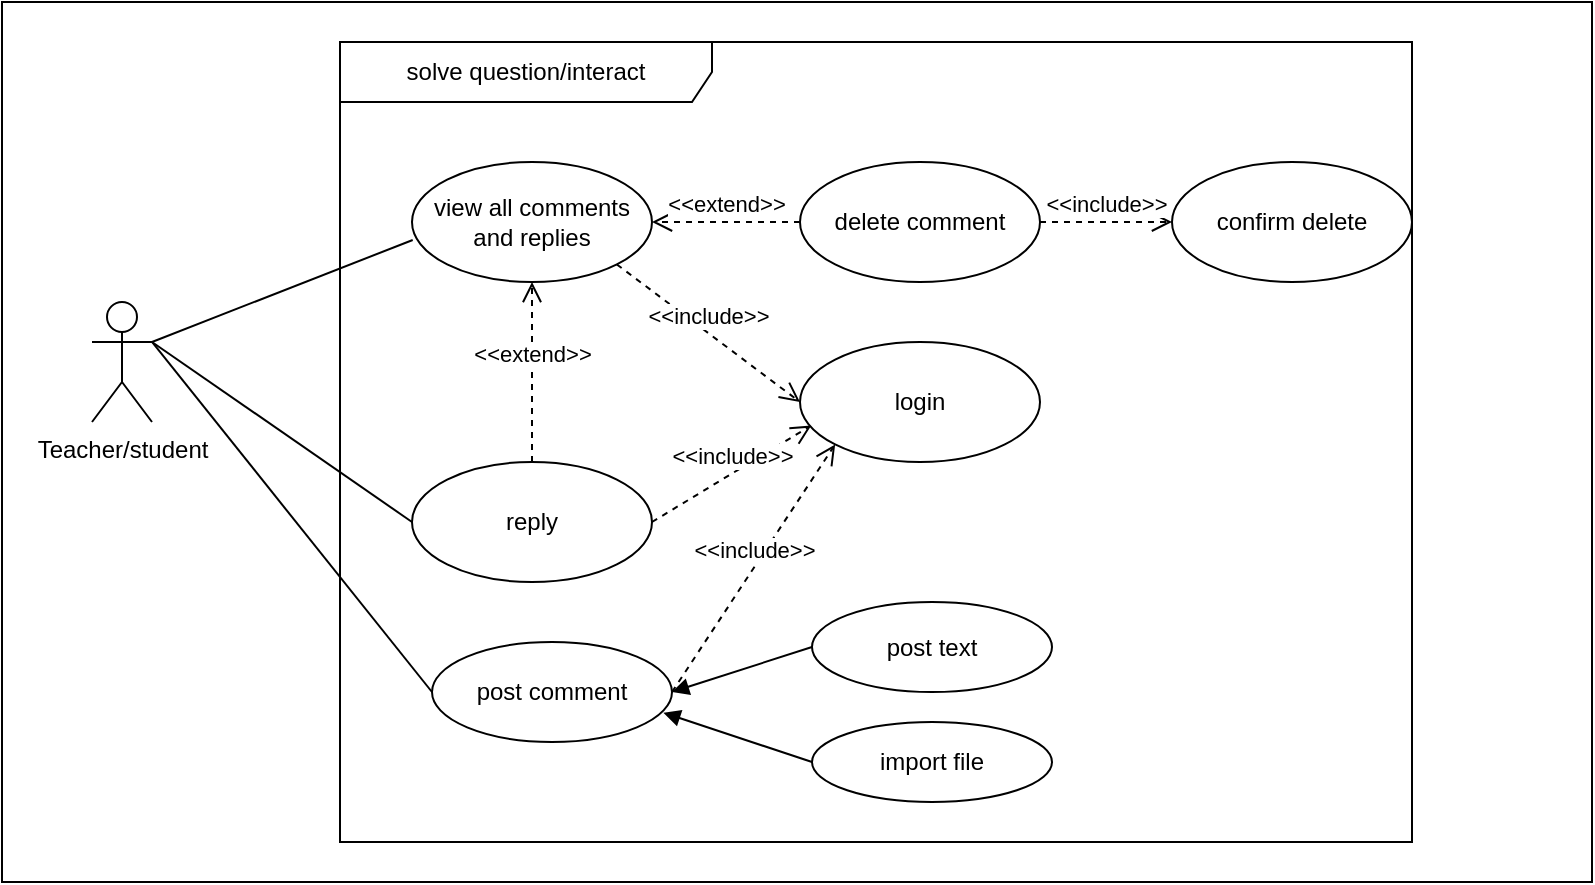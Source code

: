 <mxfile version="22.1.0" type="google" pages="3">
  <diagram name="Use_case" id="tmcjMvVKgUL5vrdiGds9">
    <mxGraphModel dx="1214" dy="1685" grid="1" gridSize="10" guides="1" tooltips="1" connect="1" arrows="1" fold="1" page="1" pageScale="1" pageWidth="827" pageHeight="1169" background="#ffffff" math="0" shadow="0">
      <root>
        <mxCell id="0" />
        <mxCell id="1" parent="0" />
        <mxCell id="6NaXsvwwTcW_htYZskse-2" value="" style="rounded=0;whiteSpace=wrap;html=1;" vertex="1" parent="1">
          <mxGeometry x="15" y="-10" width="795" height="440" as="geometry" />
        </mxCell>
        <mxCell id="oDoj3BTultYlWaAyUDh8-1" value="Teacher/student" style="shape=umlActor;verticalLabelPosition=bottom;verticalAlign=top;html=1;outlineConnect=0;" parent="1" vertex="1">
          <mxGeometry x="60" y="140" width="30" height="60" as="geometry" />
        </mxCell>
        <mxCell id="oDoj3BTultYlWaAyUDh8-2" value="reply" style="ellipse;whiteSpace=wrap;html=1;" parent="1" vertex="1">
          <mxGeometry x="220" y="220" width="120" height="60" as="geometry" />
        </mxCell>
        <mxCell id="oDoj3BTultYlWaAyUDh8-3" value="solve question/interact" style="shape=umlFrame;whiteSpace=wrap;html=1;pointerEvents=0;width=186;height=30;" parent="1" vertex="1">
          <mxGeometry x="184" y="10" width="536" height="400" as="geometry" />
        </mxCell>
        <mxCell id="oDoj3BTultYlWaAyUDh8-4" value="post comment" style="ellipse;whiteSpace=wrap;html=1;" parent="1" vertex="1">
          <mxGeometry x="230" y="310" width="120" height="50" as="geometry" />
        </mxCell>
        <mxCell id="oDoj3BTultYlWaAyUDh8-5" value="" style="endArrow=none;html=1;rounded=0;exitX=1;exitY=0.333;exitDx=0;exitDy=0;exitPerimeter=0;entryX=0;entryY=0.5;entryDx=0;entryDy=0;" parent="1" source="oDoj3BTultYlWaAyUDh8-1" target="oDoj3BTultYlWaAyUDh8-2" edge="1">
          <mxGeometry width="50" height="50" relative="1" as="geometry">
            <mxPoint x="100" y="130" as="sourcePoint" />
            <mxPoint x="150" y="80" as="targetPoint" />
          </mxGeometry>
        </mxCell>
        <mxCell id="oDoj3BTultYlWaAyUDh8-6" value="" style="endArrow=none;html=1;rounded=0;exitX=1;exitY=0.333;exitDx=0;exitDy=0;exitPerimeter=0;entryX=0;entryY=0.5;entryDx=0;entryDy=0;" parent="1" source="oDoj3BTultYlWaAyUDh8-1" target="oDoj3BTultYlWaAyUDh8-4" edge="1">
          <mxGeometry width="50" height="50" relative="1" as="geometry">
            <mxPoint x="120" y="180" as="sourcePoint" />
            <mxPoint x="170" y="130" as="targetPoint" />
          </mxGeometry>
        </mxCell>
        <mxCell id="oDoj3BTultYlWaAyUDh8-8" value="&amp;lt;&amp;lt;include&amp;gt;&amp;gt;" style="html=1;verticalAlign=bottom;endArrow=open;dashed=1;endSize=8;curved=0;rounded=0;exitX=1;exitY=1;exitDx=0;exitDy=0;entryX=0;entryY=0.5;entryDx=0;entryDy=0;" parent="1" source="oDoj3BTultYlWaAyUDh8-11" target="oDoj3BTultYlWaAyUDh8-10" edge="1">
          <mxGeometry relative="1" as="geometry">
            <mxPoint x="430" y="120" as="sourcePoint" />
            <mxPoint x="350" y="120" as="targetPoint" />
          </mxGeometry>
        </mxCell>
        <mxCell id="oDoj3BTultYlWaAyUDh8-9" value="&amp;lt;&amp;lt;include&amp;gt;&amp;gt;" style="html=1;verticalAlign=bottom;endArrow=open;dashed=1;endSize=8;curved=0;rounded=0;exitX=1;exitY=0.5;exitDx=0;exitDy=0;entryX=0.047;entryY=0.696;entryDx=0;entryDy=0;entryPerimeter=0;" parent="1" source="oDoj3BTultYlWaAyUDh8-2" target="oDoj3BTultYlWaAyUDh8-10" edge="1">
          <mxGeometry relative="1" as="geometry">
            <mxPoint x="440" y="159.5" as="sourcePoint" />
            <mxPoint x="360" y="159.5" as="targetPoint" />
          </mxGeometry>
        </mxCell>
        <mxCell id="oDoj3BTultYlWaAyUDh8-10" value="login" style="ellipse;whiteSpace=wrap;html=1;" parent="1" vertex="1">
          <mxGeometry x="414" y="160" width="120" height="60" as="geometry" />
        </mxCell>
        <mxCell id="oDoj3BTultYlWaAyUDh8-11" value="view all comments and replies" style="ellipse;whiteSpace=wrap;html=1;" parent="1" vertex="1">
          <mxGeometry x="220" y="70" width="120" height="60" as="geometry" />
        </mxCell>
        <mxCell id="oDoj3BTultYlWaAyUDh8-12" value="" style="endArrow=none;html=1;rounded=0;exitX=1;exitY=0.333;exitDx=0;exitDy=0;exitPerimeter=0;entryX=0.003;entryY=0.65;entryDx=0;entryDy=0;entryPerimeter=0;" parent="1" source="oDoj3BTultYlWaAyUDh8-1" target="oDoj3BTultYlWaAyUDh8-11" edge="1">
          <mxGeometry width="50" height="50" relative="1" as="geometry">
            <mxPoint x="100" y="120" as="sourcePoint" />
            <mxPoint x="150" y="70" as="targetPoint" />
          </mxGeometry>
        </mxCell>
        <mxCell id="oDoj3BTultYlWaAyUDh8-13" value="&amp;lt;&amp;lt;include&amp;gt;&amp;gt;" style="html=1;verticalAlign=bottom;endArrow=open;dashed=1;endSize=8;curved=0;rounded=0;exitX=1;exitY=0.5;exitDx=0;exitDy=0;entryX=0;entryY=1;entryDx=0;entryDy=0;" parent="1" source="oDoj3BTultYlWaAyUDh8-4" target="oDoj3BTultYlWaAyUDh8-10" edge="1">
          <mxGeometry relative="1" as="geometry">
            <mxPoint x="410" y="200" as="sourcePoint" />
            <mxPoint x="526" y="181" as="targetPoint" />
          </mxGeometry>
        </mxCell>
        <mxCell id="oDoj3BTultYlWaAyUDh8-14" value="&amp;lt;&amp;lt;extend&amp;gt;&amp;gt;" style="html=1;verticalAlign=bottom;endArrow=open;dashed=1;endSize=8;curved=0;rounded=0;exitX=0.5;exitY=0;exitDx=0;exitDy=0;entryX=0.5;entryY=1;entryDx=0;entryDy=0;" parent="1" source="oDoj3BTultYlWaAyUDh8-2" target="oDoj3BTultYlWaAyUDh8-11" edge="1">
          <mxGeometry relative="1" as="geometry">
            <mxPoint x="480" y="220" as="sourcePoint" />
            <mxPoint x="596" y="201" as="targetPoint" />
          </mxGeometry>
        </mxCell>
        <mxCell id="oDoj3BTultYlWaAyUDh8-15" value="post text" style="ellipse;whiteSpace=wrap;html=1;" parent="1" vertex="1">
          <mxGeometry x="420" y="290" width="120" height="45" as="geometry" />
        </mxCell>
        <mxCell id="oDoj3BTultYlWaAyUDh8-16" value="import file" style="ellipse;whiteSpace=wrap;html=1;" parent="1" vertex="1">
          <mxGeometry x="420" y="350" width="120" height="40" as="geometry" />
        </mxCell>
        <mxCell id="oDoj3BTultYlWaAyUDh8-17" value="" style="endArrow=block;html=1;rounded=0;endFill=1;exitX=0;exitY=0.5;exitDx=0;exitDy=0;entryX=1;entryY=0.5;entryDx=0;entryDy=0;" parent="1" source="oDoj3BTultYlWaAyUDh8-15" target="oDoj3BTultYlWaAyUDh8-4" edge="1">
          <mxGeometry width="50" height="50" relative="1" as="geometry">
            <mxPoint x="270" y="380" as="sourcePoint" />
            <mxPoint x="320" y="330" as="targetPoint" />
          </mxGeometry>
        </mxCell>
        <mxCell id="oDoj3BTultYlWaAyUDh8-18" value="" style="endArrow=block;html=1;rounded=0;endFill=1;exitX=0;exitY=0.5;exitDx=0;exitDy=0;entryX=0.964;entryY=0.707;entryDx=0;entryDy=0;entryPerimeter=0;" parent="1" source="oDoj3BTultYlWaAyUDh8-16" target="oDoj3BTultYlWaAyUDh8-4" edge="1">
          <mxGeometry width="50" height="50" relative="1" as="geometry">
            <mxPoint x="380" y="320" as="sourcePoint" />
            <mxPoint x="270" y="337" as="targetPoint" />
          </mxGeometry>
        </mxCell>
        <mxCell id="oDoj3BTultYlWaAyUDh8-19" value="delete comment" style="ellipse;whiteSpace=wrap;html=1;" parent="1" vertex="1">
          <mxGeometry x="414" y="70" width="120" height="60" as="geometry" />
        </mxCell>
        <mxCell id="oDoj3BTultYlWaAyUDh8-22" value="confirm delete" style="ellipse;whiteSpace=wrap;html=1;" parent="1" vertex="1">
          <mxGeometry x="600" y="70" width="120" height="60" as="geometry" />
        </mxCell>
        <mxCell id="oDoj3BTultYlWaAyUDh8-23" value="&amp;lt;&amp;lt;extend&amp;gt;&amp;gt;" style="html=1;verticalAlign=bottom;endArrow=open;dashed=1;endSize=8;curved=0;rounded=0;exitX=0;exitY=0.5;exitDx=0;exitDy=0;entryX=1;entryY=0.5;entryDx=0;entryDy=0;" parent="1" source="oDoj3BTultYlWaAyUDh8-19" target="oDoj3BTultYlWaAyUDh8-11" edge="1">
          <mxGeometry relative="1" as="geometry">
            <mxPoint x="370" y="90" as="sourcePoint" />
            <mxPoint x="370" as="targetPoint" />
          </mxGeometry>
        </mxCell>
        <mxCell id="oDoj3BTultYlWaAyUDh8-24" value="&amp;lt;&amp;lt;include&amp;gt;&amp;gt;" style="html=1;verticalAlign=bottom;endArrow=open;dashed=1;endSize=8;curved=0;rounded=0;exitX=1;exitY=0.5;exitDx=0;exitDy=0;entryX=0;entryY=0.5;entryDx=0;entryDy=0;" parent="1" source="oDoj3BTultYlWaAyUDh8-19" target="oDoj3BTultYlWaAyUDh8-22" edge="1">
          <mxGeometry relative="1" as="geometry">
            <mxPoint x="570" y="70" as="sourcePoint" />
            <mxPoint x="610" y="160" as="targetPoint" />
          </mxGeometry>
        </mxCell>
      </root>
    </mxGraphModel>
  </diagram>
  <diagram id="_Zhtr7d30MeCwXppFq3A" name="Class-diagram">
    <mxGraphModel grid="1" page="1" gridSize="10" guides="1" tooltips="1" connect="1" arrows="1" fold="1" pageScale="1" pageWidth="827" pageHeight="1169" math="0" shadow="0">
      <root>
        <mxCell id="0" />
        <mxCell id="1" parent="0" />
        <mxCell id="KUVo5j8_O02ATBCvlUlL-1" value="" style="rounded=0;whiteSpace=wrap;html=1;" vertex="1" parent="1">
          <mxGeometry x="-810" y="-50" width="2120" height="1670" as="geometry" />
        </mxCell>
        <mxCell id="VNLyaeQR8Mx1TpH5JarL-14" value="&amp;lt;&amp;lt;interface&amp;gt;&amp;gt;&lt;br style=&quot;border-color: var(--border-color);&quot;&gt;TeacherCommentRepository&amp;lt;TeacherComment,Interger&amp;gt;" style="swimlane;fontStyle=1;align=center;verticalAlign=top;childLayout=stackLayout;horizontal=1;startSize=50;horizontalStack=0;resizeParent=1;resizeParentMax=0;resizeLast=0;collapsible=1;marginBottom=0;whiteSpace=wrap;html=1;" vertex="1" parent="1">
          <mxGeometry x="-190" y="1290" width="330" height="80" as="geometry" />
        </mxCell>
        <mxCell id="VNLyaeQR8Mx1TpH5JarL-18" value="&amp;lt;&amp;lt;interface&amp;gt;&amp;gt;&lt;br style=&quot;border-color: var(--border-color);&quot;&gt;JpaRepository" style="swimlane;fontStyle=1;align=center;verticalAlign=top;childLayout=stackLayout;horizontal=1;startSize=40;horizontalStack=0;resizeParent=1;resizeParentMax=0;resizeLast=0;collapsible=1;marginBottom=0;whiteSpace=wrap;html=1;" vertex="1" parent="1">
          <mxGeometry x="70" y="1480" width="160" height="70" as="geometry" />
        </mxCell>
        <mxCell id="VNLyaeQR8Mx1TpH5JarL-6" value="CommentServiceImpl" style="swimlane;fontStyle=1;align=center;verticalAlign=top;childLayout=stackLayout;horizontal=1;startSize=26;horizontalStack=0;resizeParent=1;resizeParentMax=0;resizeLast=0;collapsible=1;marginBottom=0;whiteSpace=wrap;html=1;" vertex="1" parent="1">
          <mxGeometry x="-50" y="900" width="420" height="280" as="geometry" />
        </mxCell>
        <mxCell id="VNLyaeQR8Mx1TpH5JarL-7" value="- teacherCommentRepository: TeacherCommentRepository&lt;br&gt;&lt;br&gt;- studentCommentRepository: StudentCommentRepository" style="text;strokeColor=none;fillColor=none;align=left;verticalAlign=top;spacingLeft=4;spacingRight=4;overflow=hidden;rotatable=0;points=[[0,0.5],[1,0.5]];portConstraint=eastwest;whiteSpace=wrap;html=1;" vertex="1" parent="VNLyaeQR8Mx1TpH5JarL-6">
          <mxGeometry y="26" width="420" height="54" as="geometry" />
        </mxCell>
        <mxCell id="VNLyaeQR8Mx1TpH5JarL-8" value="" style="line;strokeWidth=1;fillColor=none;align=left;verticalAlign=middle;spacingTop=-1;spacingLeft=3;spacingRight=3;rotatable=0;labelPosition=right;points=[];portConstraint=eastwest;strokeColor=inherit;" vertex="1" parent="VNLyaeQR8Mx1TpH5JarL-6">
          <mxGeometry y="80" width="420" height="8" as="geometry" />
        </mxCell>
        <mxCell id="VNLyaeQR8Mx1TpH5JarL-9" value="+ findAllComment(): List&amp;lt;TeacherComment&amp;gt;&lt;br&gt;&lt;br&gt;+ findAllComment(): List&amp;lt;StudentComment&amp;gt;&lt;br&gt;&lt;br style=&quot;border-color: var(--border-color);&quot;&gt;+ createTeacherComment(TeacherComment teacherComment): void&lt;br&gt;&lt;br style=&quot;border-color: var(--border-color);&quot;&gt;+ deleteTeacherCommentById(idTeacherComment): void&lt;br&gt;&lt;br&gt;+ createStudentComment(StudentComment studentComment): void&lt;br style=&quot;border-color: var(--border-color);&quot;&gt;&lt;br style=&quot;border-color: var(--border-color);&quot;&gt;+deleteStudentCommentById(idStudentComment): void" style="text;strokeColor=none;fillColor=none;align=left;verticalAlign=top;spacingLeft=4;spacingRight=4;overflow=hidden;rotatable=0;points=[[0,0.5],[1,0.5]];portConstraint=eastwest;whiteSpace=wrap;html=1;" vertex="1" parent="VNLyaeQR8Mx1TpH5JarL-6">
          <mxGeometry y="88" width="420" height="192" as="geometry" />
        </mxCell>
        <mxCell id="VNLyaeQR8Mx1TpH5JarL-26" value="TeacherComment" style="swimlane;fontStyle=1;align=center;verticalAlign=top;childLayout=stackLayout;horizontal=1;startSize=26;horizontalStack=0;resizeParent=1;resizeParentMax=0;resizeLast=0;collapsible=1;marginBottom=0;whiteSpace=wrap;html=1;" vertex="1" parent="1">
          <mxGeometry x="560" y="700" width="160" height="510" as="geometry" />
        </mxCell>
        <mxCell id="VNLyaeQR8Mx1TpH5JarL-27" value="- id: interger&lt;br&gt;&lt;br&gt;- idTeacher: interger&lt;br&gt;&lt;br style=&quot;border-color: var(--border-color);&quot;&gt;- content: String&lt;br&gt;&lt;br style=&quot;border-color: var(--border-color);&quot;&gt;- date: date" style="text;strokeColor=none;fillColor=none;align=left;verticalAlign=top;spacingLeft=4;spacingRight=4;overflow=hidden;rotatable=0;points=[[0,0.5],[1,0.5]];portConstraint=eastwest;whiteSpace=wrap;html=1;" vertex="1" parent="VNLyaeQR8Mx1TpH5JarL-26">
          <mxGeometry y="26" width="160" height="134" as="geometry" />
        </mxCell>
        <mxCell id="VNLyaeQR8Mx1TpH5JarL-28" value="" style="line;strokeWidth=1;fillColor=none;align=left;verticalAlign=middle;spacingTop=-1;spacingLeft=3;spacingRight=3;rotatable=0;labelPosition=right;points=[];portConstraint=eastwest;strokeColor=inherit;" vertex="1" parent="VNLyaeQR8Mx1TpH5JarL-26">
          <mxGeometry y="160" width="160" height="8" as="geometry" />
        </mxCell>
        <mxCell id="VNLyaeQR8Mx1TpH5JarL-29" value="+ getId(): interger&lt;br&gt;&lt;br&gt;+ getIdTeacher(): interger&lt;br&gt;&lt;br&gt;+ getContent(): String&lt;br&gt;&lt;br&gt;+ getDate(): date&lt;br&gt;&lt;br&gt;+ setId(): void&lt;br&gt;&lt;br style=&quot;border-color: var(--border-color);&quot;&gt;+ setIdTeacher(): void&lt;br&gt;&lt;br style=&quot;border-color: var(--border-color);&quot;&gt;+ setContent(): void&lt;br&gt;&lt;br style=&quot;border-color: var(--border-color);&quot;&gt;+ setDate(): void" style="text;strokeColor=none;fillColor=none;align=left;verticalAlign=top;spacingLeft=4;spacingRight=4;overflow=hidden;rotatable=0;points=[[0,0.5],[1,0.5]];portConstraint=eastwest;whiteSpace=wrap;html=1;" vertex="1" parent="VNLyaeQR8Mx1TpH5JarL-26">
          <mxGeometry y="168" width="160" height="342" as="geometry" />
        </mxCell>
        <mxCell id="VNLyaeQR8Mx1TpH5JarL-30" value="Teacher" style="swimlane;fontStyle=1;align=center;verticalAlign=top;childLayout=stackLayout;horizontal=1;startSize=26;horizontalStack=0;resizeParent=1;resizeParentMax=0;resizeLast=0;collapsible=1;marginBottom=0;whiteSpace=wrap;html=1;" vertex="1" parent="1">
          <mxGeometry x="940" y="470" width="190" height="770" as="geometry" />
        </mxCell>
        <mxCell id="VNLyaeQR8Mx1TpH5JarL-31" value="- id: interger&lt;br&gt;&lt;br&gt;- name: String&lt;br&gt;&lt;br&gt;- code: interger&lt;br&gt;&lt;br&gt;- email: String&lt;br&gt;&lt;br&gt;- phoneNumber: String&lt;br&gt;&lt;br&gt;- address: String&lt;br&gt;&lt;br&gt;- dateOfBirth: date&lt;br&gt;&lt;br&gt;- gender: interger" style="text;strokeColor=none;fillColor=none;align=left;verticalAlign=top;spacingLeft=4;spacingRight=4;overflow=hidden;rotatable=0;points=[[0,0.5],[1,0.5]];portConstraint=eastwest;whiteSpace=wrap;html=1;" vertex="1" parent="VNLyaeQR8Mx1TpH5JarL-30">
          <mxGeometry y="26" width="190" height="254" as="geometry" />
        </mxCell>
        <mxCell id="VNLyaeQR8Mx1TpH5JarL-32" value="" style="line;strokeWidth=1;fillColor=none;align=left;verticalAlign=middle;spacingTop=-1;spacingLeft=3;spacingRight=3;rotatable=0;labelPosition=right;points=[];portConstraint=eastwest;strokeColor=inherit;" vertex="1" parent="VNLyaeQR8Mx1TpH5JarL-30">
          <mxGeometry y="280" width="190" height="8" as="geometry" />
        </mxCell>
        <mxCell id="VNLyaeQR8Mx1TpH5JarL-33" value="+ getId(): interger&lt;br&gt;&lt;br&gt;+ getName(): String&lt;br&gt;&lt;br&gt;+ getCode(): interger&lt;br&gt;&lt;br&gt;+ getEmail(): String&lt;br&gt;&lt;br&gt;+ getPhoneNumber(): String&lt;br&gt;&lt;br&gt;+ getAddress(): String&lt;br&gt;&lt;br&gt;+ getDateOfBirth(): date&lt;br&gt;&lt;br&gt;+ getGender(): interger&lt;br&gt;&lt;br&gt;+ setId(): void&lt;br&gt;&lt;br style=&quot;border-color: var(--border-color);&quot;&gt;+ setName(): void&lt;br&gt;&lt;br style=&quot;border-color: var(--border-color);&quot;&gt;+ setCode(): void&lt;br&gt;&lt;br style=&quot;border-color: var(--border-color);&quot;&gt;+ setEmail(): void&lt;br&gt;&lt;br style=&quot;border-color: var(--border-color);&quot;&gt;+ setPhoneNumber(): void&lt;br&gt;&lt;br style=&quot;border-color: var(--border-color);&quot;&gt;+ setAddress(): void&lt;br&gt;&lt;br style=&quot;border-color: var(--border-color);&quot;&gt;+ setDateOfBirth(): void&lt;br&gt;&lt;br style=&quot;border-color: var(--border-color);&quot;&gt;+ setGender(): void" style="text;strokeColor=none;fillColor=none;align=left;verticalAlign=top;spacingLeft=4;spacingRight=4;overflow=hidden;rotatable=0;points=[[0,0.5],[1,0.5]];portConstraint=eastwest;whiteSpace=wrap;html=1;" vertex="1" parent="VNLyaeQR8Mx1TpH5JarL-30">
          <mxGeometry y="288" width="190" height="482" as="geometry" />
        </mxCell>
        <mxCell id="VNLyaeQR8Mx1TpH5JarL-37" value="" style="endArrow=diamondThin;endFill=0;endSize=24;html=1;rounded=0;entryX=-0.006;entryY=0.1;entryDx=0;entryDy=0;entryPerimeter=0;" edge="1" parent="1" target="VNLyaeQR8Mx1TpH5JarL-33">
          <mxGeometry width="160" relative="1" as="geometry">
            <mxPoint x="720" y="806" as="sourcePoint" />
            <mxPoint x="770" y="810" as="targetPoint" />
          </mxGeometry>
        </mxCell>
        <mxCell id="VNLyaeQR8Mx1TpH5JarL-40" value="" style="endArrow=block;dashed=1;endFill=0;endSize=12;html=1;rounded=0;exitX=0.5;exitY=0;exitDx=0;exitDy=0;" edge="1" parent="1" source="VNLyaeQR8Mx1TpH5JarL-6">
          <mxGeometry width="160" relative="1" as="geometry">
            <mxPoint x="147" y="796" as="sourcePoint" />
            <mxPoint x="160" y="800" as="targetPoint" />
          </mxGeometry>
        </mxCell>
        <mxCell id="VNLyaeQR8Mx1TpH5JarL-41" value="owns" style="text;html=1;align=center;verticalAlign=middle;resizable=0;points=[];autosize=1;strokeColor=none;fillColor=none;" vertex="1" parent="1">
          <mxGeometry x="100" y="460" width="50" height="30" as="geometry" />
        </mxCell>
        <mxCell id="VNLyaeQR8Mx1TpH5JarL-42" value="" style="endArrow=diamondThin;endFill=1;endSize=24;html=1;rounded=0;exitX=0.5;exitY=0;exitDx=0;exitDy=0;entryX=0.479;entryY=1.007;entryDx=0;entryDy=0;entryPerimeter=0;" edge="1" parent="1" source="VNLyaeQR8Mx1TpH5JarL-14" target="VNLyaeQR8Mx1TpH5JarL-9">
          <mxGeometry width="160" relative="1" as="geometry">
            <mxPoint x="160" y="1130" as="sourcePoint" />
            <mxPoint x="150" y="1080" as="targetPoint" />
          </mxGeometry>
        </mxCell>
        <mxCell id="VNLyaeQR8Mx1TpH5JarL-43" value="owns" style="text;html=1;align=center;verticalAlign=middle;resizable=0;points=[];autosize=1;strokeColor=none;fillColor=none;" vertex="1" parent="1">
          <mxGeometry y="1200" width="50" height="30" as="geometry" />
        </mxCell>
        <mxCell id="VNLyaeQR8Mx1TpH5JarL-44" value="" style="html=1;verticalAlign=bottom;endArrow=block;curved=0;rounded=0;entryX=0.5;entryY=0;entryDx=0;entryDy=0;exitX=0.5;exitY=1;exitDx=0;exitDy=0;" edge="1" parent="1" source="VNLyaeQR8Mx1TpH5JarL-14" target="VNLyaeQR8Mx1TpH5JarL-18">
          <mxGeometry width="80" relative="1" as="geometry">
            <mxPoint x="150" y="1280" as="sourcePoint" />
            <mxPoint x="220" y="1370" as="targetPoint" />
          </mxGeometry>
        </mxCell>
        <mxCell id="VNLyaeQR8Mx1TpH5JarL-45" value="is" style="text;html=1;align=center;verticalAlign=middle;resizable=0;points=[];autosize=1;strokeColor=none;fillColor=none;" vertex="1" parent="1">
          <mxGeometry x="60" y="1400" width="30" height="30" as="geometry" />
        </mxCell>
        <mxCell id="VNLyaeQR8Mx1TpH5JarL-46" value="realizes" style="text;html=1;align=center;verticalAlign=middle;resizable=0;points=[];autosize=1;strokeColor=none;fillColor=none;" vertex="1" parent="1">
          <mxGeometry x="100" y="828" width="60" height="30" as="geometry" />
        </mxCell>
        <mxCell id="VNLyaeQR8Mx1TpH5JarL-47" value="Use" style="endArrow=open;endSize=12;dashed=1;html=1;rounded=0;exitX=1.012;exitY=0.734;exitDx=0;exitDy=0;entryX=0.018;entryY=0.108;entryDx=0;entryDy=0;entryPerimeter=0;exitPerimeter=0;" edge="1" parent="1" target="VNLyaeQR8Mx1TpH5JarL-27">
          <mxGeometry width="160" relative="1" as="geometry">
            <mxPoint x="385.16" y="741.48" as="sourcePoint" />
            <mxPoint x="453" y="709" as="targetPoint" />
          </mxGeometry>
        </mxCell>
        <mxCell id="VNLyaeQR8Mx1TpH5JarL-48" value="Use" style="endArrow=open;endSize=12;dashed=1;html=1;rounded=0;exitX=1;exitY=0.5;exitDx=0;exitDy=0;entryX=0.013;entryY=0.253;entryDx=0;entryDy=0;entryPerimeter=0;" edge="1" parent="1" source="VNLyaeQR8Mx1TpH5JarL-7" target="VNLyaeQR8Mx1TpH5JarL-29">
          <mxGeometry width="160" relative="1" as="geometry">
            <mxPoint x="340" y="960" as="sourcePoint" />
            <mxPoint x="473" y="959" as="targetPoint" />
          </mxGeometry>
        </mxCell>
        <mxCell id="VNLyaeQR8Mx1TpH5JarL-49" value="Use" style="endArrow=open;endSize=12;dashed=1;html=1;rounded=0;entryX=0.007;entryY=0.916;entryDx=0;entryDy=0;entryPerimeter=0;exitX=1;exitY=0.5;exitDx=0;exitDy=0;" edge="1" parent="1" source="LjxoUFQkhtFaeM3uUEXd-1" target="VNLyaeQR8Mx1TpH5JarL-29">
          <mxGeometry width="160" relative="1" as="geometry">
            <mxPoint x="630" y="1360" as="sourcePoint" />
            <mxPoint x="513" y="1189" as="targetPoint" />
          </mxGeometry>
        </mxCell>
        <mxCell id="VNLyaeQR8Mx1TpH5JarL-50" value="has" style="text;html=1;align=center;verticalAlign=middle;resizable=0;points=[];autosize=1;strokeColor=none;fillColor=none;" vertex="1" parent="1">
          <mxGeometry x="810" y="780" width="40" height="30" as="geometry" />
        </mxCell>
        <mxCell id="VNLyaeQR8Mx1TpH5JarL-83" value="has" style="text;html=1;align=center;verticalAlign=middle;resizable=0;points=[];autosize=1;strokeColor=none;fillColor=none;" vertex="1" parent="1">
          <mxGeometry x="-520" y="790" width="40" height="30" as="geometry" />
        </mxCell>
        <mxCell id="V4sBRRPawYf2jss6N-xr-1" value="StudentComment" style="swimlane;fontStyle=1;align=center;verticalAlign=top;childLayout=stackLayout;horizontal=1;startSize=26;horizontalStack=0;resizeParent=1;resizeParentMax=0;resizeLast=0;collapsible=1;marginBottom=0;whiteSpace=wrap;html=1;" vertex="1" parent="1">
          <mxGeometry x="-420" y="700" width="160" height="510" as="geometry" />
        </mxCell>
        <mxCell id="V4sBRRPawYf2jss6N-xr-2" value="- id: interger&lt;br&gt;&lt;br&gt;- idStudent: interger&lt;br&gt;&lt;br style=&quot;border-color: var(--border-color);&quot;&gt;- content: String&lt;br&gt;&lt;br style=&quot;border-color: var(--border-color);&quot;&gt;- date: date" style="text;strokeColor=none;fillColor=none;align=left;verticalAlign=top;spacingLeft=4;spacingRight=4;overflow=hidden;rotatable=0;points=[[0,0.5],[1,0.5]];portConstraint=eastwest;whiteSpace=wrap;html=1;" vertex="1" parent="V4sBRRPawYf2jss6N-xr-1">
          <mxGeometry y="26" width="160" height="134" as="geometry" />
        </mxCell>
        <mxCell id="V4sBRRPawYf2jss6N-xr-3" value="" style="line;strokeWidth=1;fillColor=none;align=left;verticalAlign=middle;spacingTop=-1;spacingLeft=3;spacingRight=3;rotatable=0;labelPosition=right;points=[];portConstraint=eastwest;strokeColor=inherit;" vertex="1" parent="V4sBRRPawYf2jss6N-xr-1">
          <mxGeometry y="160" width="160" height="8" as="geometry" />
        </mxCell>
        <mxCell id="V4sBRRPawYf2jss6N-xr-4" value="+ getId(): interger&lt;br&gt;&lt;br&gt;+ getIdStudent(): interger&lt;br&gt;&lt;br&gt;+ getContent(): String&lt;br&gt;&lt;br&gt;+ getDate(): date&lt;br&gt;&lt;br&gt;+ setId(): void&lt;br&gt;&lt;br style=&quot;border-color: var(--border-color);&quot;&gt;+ setIdStudent(): void&lt;br&gt;&lt;br style=&quot;border-color: var(--border-color);&quot;&gt;+ setContent(): void&lt;br&gt;&lt;br style=&quot;border-color: var(--border-color);&quot;&gt;+ setDate(): void" style="text;strokeColor=none;fillColor=none;align=left;verticalAlign=top;spacingLeft=4;spacingRight=4;overflow=hidden;rotatable=0;points=[[0,0.5],[1,0.5]];portConstraint=eastwest;whiteSpace=wrap;html=1;" vertex="1" parent="V4sBRRPawYf2jss6N-xr-1">
          <mxGeometry y="168" width="160" height="342" as="geometry" />
        </mxCell>
        <mxCell id="V4sBRRPawYf2jss6N-xr-5" value="Student" style="swimlane;fontStyle=1;align=center;verticalAlign=top;childLayout=stackLayout;horizontal=1;startSize=26;horizontalStack=0;resizeParent=1;resizeParentMax=0;resizeLast=0;collapsible=1;marginBottom=0;whiteSpace=wrap;html=1;" vertex="1" parent="1">
          <mxGeometry x="-770" y="480" width="190" height="1120" as="geometry" />
        </mxCell>
        <mxCell id="V4sBRRPawYf2jss6N-xr-6" value="- id: interger&lt;br&gt;&lt;br&gt;- name: String&lt;br&gt;&lt;br&gt;- code: interger&lt;br&gt;&lt;br&gt;- email: String&lt;br&gt;&lt;br&gt;- phoneNumber: String&lt;br&gt;&lt;br&gt;- address: String&lt;br&gt;&lt;br&gt;- dateOfBirth: date&lt;br&gt;&lt;br&gt;- gender: interger&lt;br&gt;&lt;br&gt;- flag: interger&lt;br&gt;&lt;br&gt;- idAccount: interger&lt;br&gt;&lt;br&gt;- idTeam: interger&lt;br&gt;&lt;br&gt;- idClass: interger" style="text;strokeColor=none;fillColor=none;align=left;verticalAlign=top;spacingLeft=4;spacingRight=4;overflow=hidden;rotatable=0;points=[[0,0.5],[1,0.5]];portConstraint=eastwest;whiteSpace=wrap;html=1;" vertex="1" parent="V4sBRRPawYf2jss6N-xr-5">
          <mxGeometry y="26" width="190" height="394" as="geometry" />
        </mxCell>
        <mxCell id="V4sBRRPawYf2jss6N-xr-7" value="" style="line;strokeWidth=1;fillColor=none;align=left;verticalAlign=middle;spacingTop=-1;spacingLeft=3;spacingRight=3;rotatable=0;labelPosition=right;points=[];portConstraint=eastwest;strokeColor=inherit;" vertex="1" parent="V4sBRRPawYf2jss6N-xr-5">
          <mxGeometry y="420" width="190" height="8" as="geometry" />
        </mxCell>
        <mxCell id="V4sBRRPawYf2jss6N-xr-8" value="+ getId(): interger&lt;br&gt;&lt;br&gt;+ getName(): String&lt;br&gt;&lt;br&gt;+ getCode(): interger&lt;br&gt;&lt;br&gt;+ getEmail(): String&lt;br&gt;&lt;br&gt;+ getPhoneNumber(): String&lt;br&gt;&lt;br&gt;+ getAddress(): String&lt;br&gt;&lt;br&gt;+ getDateOfBirth(): date&lt;br&gt;&lt;br&gt;+ getGender(): interger&lt;br&gt;&lt;br&gt;+ getFlag(): interger&lt;br&gt;&lt;br&gt;+ getIdAccount(): interger&lt;br&gt;&lt;br&gt;+ getIdTeam(): interger&lt;br&gt;&lt;br&gt;+ getIdClass(): interger&lt;br&gt;&lt;br&gt;+ setId(): void&lt;br&gt;&lt;br style=&quot;border-color: var(--border-color);&quot;&gt;+ setName(): void&lt;br&gt;&lt;br style=&quot;border-color: var(--border-color);&quot;&gt;+ setCode(): void&lt;br&gt;&lt;br style=&quot;border-color: var(--border-color);&quot;&gt;+ setEmail(): void&lt;br&gt;&lt;br style=&quot;border-color: var(--border-color);&quot;&gt;+ setPhoneNumber(): void&lt;br&gt;&lt;br style=&quot;border-color: var(--border-color);&quot;&gt;+ setAddress(): void&lt;br&gt;&lt;br style=&quot;border-color: var(--border-color);&quot;&gt;+ setDateOfBirth(): void&lt;br&gt;&lt;br style=&quot;border-color: var(--border-color);&quot;&gt;+ setGender(): void&lt;br&gt;&lt;br&gt;+ setFlag(): void&lt;br style=&quot;border-color: var(--border-color);&quot;&gt;&lt;br style=&quot;border-color: var(--border-color);&quot;&gt;+ setIdAccount(): void&lt;br style=&quot;border-color: var(--border-color);&quot;&gt;&lt;br style=&quot;border-color: var(--border-color);&quot;&gt;+ setIdTeam(): void&lt;br style=&quot;border-color: var(--border-color);&quot;&gt;&lt;br style=&quot;border-color: var(--border-color);&quot;&gt;+ setIdClass(): void" style="text;strokeColor=none;fillColor=none;align=left;verticalAlign=top;spacingLeft=4;spacingRight=4;overflow=hidden;rotatable=0;points=[[0,0.5],[1,0.5]];portConstraint=eastwest;whiteSpace=wrap;html=1;" vertex="1" parent="V4sBRRPawYf2jss6N-xr-5">
          <mxGeometry y="428" width="190" height="692" as="geometry" />
        </mxCell>
        <mxCell id="VNLyaeQR8Mx1TpH5JarL-2" value="CommentController" style="swimlane;fontStyle=1;align=center;verticalAlign=top;childLayout=stackLayout;horizontal=1;startSize=26;horizontalStack=0;resizeParent=1;resizeParentMax=0;resizeLast=0;collapsible=1;marginBottom=0;whiteSpace=wrap;html=1;" vertex="1" parent="1">
          <mxGeometry x="-50" y="90" width="430" height="300" as="geometry" />
        </mxCell>
        <mxCell id="VNLyaeQR8Mx1TpH5JarL-3" value="- commentService : CommentService" style="text;strokeColor=none;fillColor=none;align=left;verticalAlign=top;spacingLeft=4;spacingRight=4;overflow=hidden;rotatable=0;points=[[0,0.5],[1,0.5]];portConstraint=eastwest;whiteSpace=wrap;html=1;" vertex="1" parent="VNLyaeQR8Mx1TpH5JarL-2">
          <mxGeometry y="26" width="430" height="44" as="geometry" />
        </mxCell>
        <mxCell id="VNLyaeQR8Mx1TpH5JarL-4" value="" style="line;strokeWidth=1;fillColor=none;align=left;verticalAlign=middle;spacingTop=-1;spacingLeft=3;spacingRight=3;rotatable=0;labelPosition=right;points=[];portConstraint=eastwest;strokeColor=inherit;" vertex="1" parent="VNLyaeQR8Mx1TpH5JarL-2">
          <mxGeometry y="70" width="430" height="8" as="geometry" />
        </mxCell>
        <mxCell id="VNLyaeQR8Mx1TpH5JarL-5" value="+ findAllTeacherComment(): List&amp;lt;TeacherComment&amp;gt;&lt;br&gt;&lt;br&gt;+ findAllStudentComment(): List&amp;lt;StudentComment&amp;gt;&lt;br&gt;&lt;br&gt;+createTeacherComment(TeacherComment teacherComment&lt;br&gt;): void&lt;br&gt;&lt;br&gt;+deleteTeacherCommentById(idTeacherComment): void&lt;br&gt;&lt;br&gt;+ createStudentComment(StudentComment studentComment): void&lt;br&gt;&lt;br style=&quot;border-color: var(--border-color);&quot;&gt;+deleteStudentCommentById(idStudentComment): void" style="text;strokeColor=none;fillColor=none;align=left;verticalAlign=top;spacingLeft=4;spacingRight=4;overflow=hidden;rotatable=0;points=[[0,0.5],[1,0.5]];portConstraint=eastwest;whiteSpace=wrap;html=1;" vertex="1" parent="VNLyaeQR8Mx1TpH5JarL-2">
          <mxGeometry y="78" width="430" height="222" as="geometry" />
        </mxCell>
        <mxCell id="V4sBRRPawYf2jss6N-xr-9" value="" style="endArrow=diamondThin;endFill=0;endSize=24;html=1;rounded=0;exitX=-0.008;exitY=0.788;exitDx=0;exitDy=0;exitPerimeter=0;entryX=1.006;entryY=0.83;entryDx=0;entryDy=0;entryPerimeter=0;" edge="1" parent="1" source="V4sBRRPawYf2jss6N-xr-2" target="V4sBRRPawYf2jss6N-xr-6">
          <mxGeometry width="160" relative="1" as="geometry">
            <mxPoint x="-530" y="850" as="sourcePoint" />
            <mxPoint x="-383" y="853" as="targetPoint" />
          </mxGeometry>
        </mxCell>
        <mxCell id="O_B-P7HLGmZ0bJk2k1Pp-1" value="Use" style="endArrow=open;endSize=12;dashed=1;html=1;rounded=0;entryX=1;entryY=0.371;entryDx=0;entryDy=0;entryPerimeter=0;" edge="1" parent="1" target="V4sBRRPawYf2jss6N-xr-2">
          <mxGeometry width="160" relative="1" as="geometry">
            <mxPoint x="-50" y="776" as="sourcePoint" />
            <mxPoint x="-100" y="767" as="targetPoint" />
          </mxGeometry>
        </mxCell>
        <mxCell id="O_B-P7HLGmZ0bJk2k1Pp-2" value="Use" style="endArrow=open;endSize=12;dashed=1;html=1;rounded=0;exitX=-0.001;exitY=0.814;exitDx=0;exitDy=0;exitPerimeter=0;entryX=1.016;entryY=0.818;entryDx=0;entryDy=0;entryPerimeter=0;" edge="1" parent="1" source="VNLyaeQR8Mx1TpH5JarL-9" target="V4sBRRPawYf2jss6N-xr-4">
          <mxGeometry width="160" relative="1" as="geometry">
            <mxPoint x="-200" y="980" as="sourcePoint" />
            <mxPoint x="-260" y="1079" as="targetPoint" />
          </mxGeometry>
        </mxCell>
        <mxCell id="O_B-P7HLGmZ0bJk2k1Pp-3" value="Use" style="endArrow=open;endSize=12;dashed=1;html=1;rounded=0;exitX=0;exitY=0.25;exitDx=0;exitDy=0;entryX=1.024;entryY=0.937;entryDx=0;entryDy=0;entryPerimeter=0;" edge="1" parent="1" source="VNLyaeQR8Mx1TpH5JarL-14" target="V4sBRRPawYf2jss6N-xr-4">
          <mxGeometry width="160" relative="1" as="geometry">
            <mxPoint x="-170" y="1260" as="sourcePoint" />
            <mxPoint x="-90" y="1257" as="targetPoint" />
          </mxGeometry>
        </mxCell>
        <mxCell id="LjxoUFQkhtFaeM3uUEXd-1" value="&amp;lt;&amp;lt;interface&amp;gt;&amp;gt;&lt;br style=&quot;border-color: var(--border-color);&quot;&gt;StudentCommentRepository&amp;lt;StudentComment,Interger&amp;gt;" style="swimlane;fontStyle=1;align=center;verticalAlign=top;childLayout=stackLayout;horizontal=1;startSize=50;horizontalStack=0;resizeParent=1;resizeParentMax=0;resizeLast=0;collapsible=1;marginBottom=0;whiteSpace=wrap;html=1;" vertex="1" parent="1">
          <mxGeometry x="155" y="1290" width="335" height="80" as="geometry" />
        </mxCell>
        <mxCell id="LjxoUFQkhtFaeM3uUEXd-2" value="" style="html=1;verticalAlign=bottom;endArrow=block;curved=0;rounded=0;entryX=0.5;entryY=0;entryDx=0;entryDy=0;exitX=0.5;exitY=1;exitDx=0;exitDy=0;" edge="1" parent="1" source="LjxoUFQkhtFaeM3uUEXd-1" target="VNLyaeQR8Mx1TpH5JarL-18">
          <mxGeometry width="80" relative="1" as="geometry">
            <mxPoint x="360" y="1460" as="sourcePoint" />
            <mxPoint x="530" y="1570" as="targetPoint" />
          </mxGeometry>
        </mxCell>
        <mxCell id="LjxoUFQkhtFaeM3uUEXd-3" value="is" style="text;html=1;align=center;verticalAlign=middle;resizable=0;points=[];autosize=1;strokeColor=none;fillColor=none;" vertex="1" parent="1">
          <mxGeometry x="210" y="1400" width="30" height="30" as="geometry" />
        </mxCell>
        <mxCell id="LjxoUFQkhtFaeM3uUEXd-4" value="" style="endArrow=diamondThin;endFill=1;endSize=24;html=1;rounded=0;exitX=0.5;exitY=0;exitDx=0;exitDy=0;entryX=0.483;entryY=1.019;entryDx=0;entryDy=0;entryPerimeter=0;" edge="1" parent="1" source="LjxoUFQkhtFaeM3uUEXd-1" target="VNLyaeQR8Mx1TpH5JarL-9">
          <mxGeometry width="160" relative="1" as="geometry">
            <mxPoint x="230" y="1210" as="sourcePoint" />
            <mxPoint x="160" y="1140" as="targetPoint" />
          </mxGeometry>
        </mxCell>
        <mxCell id="LjxoUFQkhtFaeM3uUEXd-5" value="owns" style="text;html=1;align=center;verticalAlign=middle;resizable=0;points=[];autosize=1;strokeColor=none;fillColor=none;" vertex="1" parent="1">
          <mxGeometry x="250" y="1210" width="50" height="30" as="geometry" />
        </mxCell>
        <mxCell id="VNLyaeQR8Mx1TpH5JarL-10" value="&amp;lt;&amp;lt;interface&amp;gt;&amp;gt;&lt;br&gt;CommentService" style="swimlane;fontStyle=1;align=center;verticalAlign=top;childLayout=stackLayout;horizontal=1;startSize=40;horizontalStack=0;resizeParent=1;resizeParentMax=0;resizeLast=0;collapsible=1;marginBottom=0;whiteSpace=wrap;html=1;" vertex="1" parent="1">
          <mxGeometry x="-50" y="540" width="430" height="260" as="geometry" />
        </mxCell>
        <mxCell id="-vVJu5Txpd386XEljX21-1" value="+ findAllTeacherComment(): List&amp;lt;TeacherComment&amp;gt;&lt;br&gt;&lt;br&gt;+ findAllStudentComment(): List&amp;lt;StudentComment&amp;gt;&lt;br&gt;&lt;br&gt;+createTeacherComment(TeacherComment teacherComment): void&lt;br&gt;&lt;br&gt;+ deleteTeacherCommentById(idTeacherComment): void&lt;br&gt;&lt;br&gt;+ createStudentComment(StudentComment studentComment): void&lt;br style=&quot;border-color: var(--border-color);&quot;&gt;&lt;br style=&quot;border-color: var(--border-color);&quot;&gt;+deleteStudentCommentById(idStudentComment): void" style="text;strokeColor=none;fillColor=none;align=left;verticalAlign=top;spacingLeft=4;spacingRight=4;overflow=hidden;rotatable=0;points=[[0,0.5],[1,0.5]];portConstraint=eastwest;whiteSpace=wrap;html=1;" vertex="1" parent="VNLyaeQR8Mx1TpH5JarL-10">
          <mxGeometry y="40" width="430" height="220" as="geometry" />
        </mxCell>
        <mxCell id="VNLyaeQR8Mx1TpH5JarL-38" value="" style="endArrow=diamondThin;endFill=1;endSize=24;html=1;rounded=0;exitX=0.5;exitY=0;exitDx=0;exitDy=0;entryX=0.495;entryY=0.992;entryDx=0;entryDy=0;entryPerimeter=0;" edge="1" parent="1" source="VNLyaeQR8Mx1TpH5JarL-10" target="VNLyaeQR8Mx1TpH5JarL-5">
          <mxGeometry width="160" relative="1" as="geometry">
            <mxPoint x="455" y="140" as="sourcePoint" />
            <mxPoint x="615" y="140" as="targetPoint" />
          </mxGeometry>
        </mxCell>
        <mxCell id="KipbLf2Q7A4qeKrOgxOK-1" value="Use" style="endArrow=open;endSize=12;dashed=1;html=1;rounded=0;entryX=0.5;entryY=0;entryDx=0;entryDy=0;exitX=-0.003;exitY=0.389;exitDx=0;exitDy=0;exitPerimeter=0;" edge="1" parent="1" source="VNLyaeQR8Mx1TpH5JarL-5" target="V4sBRRPawYf2jss6N-xr-1">
          <mxGeometry x="0.401" width="160" relative="1" as="geometry">
            <mxPoint x="-290" y="400" as="sourcePoint" />
            <mxPoint x="-500" y="400" as="targetPoint" />
            <Array as="points">
              <mxPoint x="-340" y="254" />
            </Array>
            <mxPoint y="1" as="offset" />
          </mxGeometry>
        </mxCell>
        <mxCell id="KipbLf2Q7A4qeKrOgxOK-2" value="Use" style="endArrow=open;endSize=12;dashed=1;html=1;rounded=0;entryX=0.5;entryY=0;entryDx=0;entryDy=0;exitX=1.003;exitY=0.409;exitDx=0;exitDy=0;exitPerimeter=0;" edge="1" parent="1" source="VNLyaeQR8Mx1TpH5JarL-5" target="VNLyaeQR8Mx1TpH5JarL-26">
          <mxGeometry width="160" relative="1" as="geometry">
            <mxPoint x="560" y="440" as="sourcePoint" />
            <mxPoint x="350" y="440" as="targetPoint" />
            <Array as="points">
              <mxPoint x="640" y="259" />
            </Array>
          </mxGeometry>
        </mxCell>
      </root>
    </mxGraphModel>
  </diagram>
  <diagram id="RrktxXFC0StF4WS5QGr5" name="Sequence-diagram">
    <mxGraphModel grid="1" page="1" gridSize="10" guides="1" tooltips="1" connect="1" arrows="1" fold="1" pageScale="1" pageWidth="827" pageHeight="1169" math="0" shadow="0">
      <root>
        <mxCell id="0" />
        <mxCell id="1" parent="0" />
        <mxCell id="afiwP_N4-zXAn49uBa6o-3" value="" style="rounded=0;whiteSpace=wrap;html=1;" vertex="1" parent="1">
          <mxGeometry x="-60" y="30" width="1030" height="740" as="geometry" />
        </mxCell>
        <mxCell id="afiwP_N4-zXAn49uBa6o-1" value="" style="rounded=0;whiteSpace=wrap;html=1;" vertex="1" parent="1">
          <mxGeometry x="130" y="1075" width="1110" height="775" as="geometry" />
        </mxCell>
        <mxCell id="mzsFwLpdt6nKTBe6_MSB-1" value="View" style="shape=umlLifeline;perimeter=lifelinePerimeter;container=1;collapsible=0;recursiveResize=0;rounded=0;shadow=0;strokeWidth=1;" vertex="1" parent="1">
          <mxGeometry x="140" y="85" width="100" height="660" as="geometry" />
        </mxCell>
        <mxCell id="mzsFwLpdt6nKTBe6_MSB-13" value="" style="html=1;points=[];perimeter=orthogonalPerimeter;" vertex="1" parent="mzsFwLpdt6nKTBe6_MSB-1">
          <mxGeometry x="45" y="75" width="10" height="475" as="geometry" />
        </mxCell>
        <mxCell id="mzsFwLpdt6nKTBe6_MSB-2" value=":CommentController" style="shape=umlLifeline;perimeter=lifelinePerimeter;container=1;collapsible=0;recursiveResize=0;rounded=0;shadow=0;strokeWidth=1;" vertex="1" parent="1">
          <mxGeometry x="280" y="90" width="160" height="660" as="geometry" />
        </mxCell>
        <mxCell id="EazYHQ836fQ4923_IRUx-4" value="" style="html=1;points=[];perimeter=orthogonalPerimeter;" vertex="1" parent="mzsFwLpdt6nKTBe6_MSB-2">
          <mxGeometry x="70" y="180" width="10" height="330" as="geometry" />
        </mxCell>
        <mxCell id="mzsFwLpdt6nKTBe6_MSB-3" value=":CommentService" style="shape=umlLifeline;perimeter=lifelinePerimeter;container=1;collapsible=0;recursiveResize=0;rounded=0;shadow=0;strokeWidth=1;" vertex="1" parent="1">
          <mxGeometry x="450" y="90" width="150" height="660" as="geometry" />
        </mxCell>
        <mxCell id="bzP_8oCfrXcrsnAPyRPC-1" value="" style="html=1;points=[];perimeter=orthogonalPerimeter;" vertex="1" parent="mzsFwLpdt6nKTBe6_MSB-3">
          <mxGeometry x="70" y="180" width="10" height="330" as="geometry" />
        </mxCell>
        <mxCell id="zY2EUPXgLzYKBwbUbdFg-7" value="11.Return result" style="html=1;verticalAlign=bottom;endArrow=open;dashed=1;endSize=8;exitX=-0.082;exitY=0.569;exitDx=0;exitDy=0;exitPerimeter=0;entryX=1.044;entryY=0.822;entryDx=0;entryDy=0;entryPerimeter=0;" edge="1" parent="mzsFwLpdt6nKTBe6_MSB-3" target="EazYHQ836fQ4923_IRUx-4">
          <mxGeometry relative="1" as="geometry">
            <mxPoint x="68" y="450" as="sourcePoint" />
            <mxPoint x="-90" y="451" as="targetPoint" />
          </mxGeometry>
        </mxCell>
        <mxCell id="mzsFwLpdt6nKTBe6_MSB-4" value=":TeacherCommentRepository" style="shape=umlLifeline;perimeter=lifelinePerimeter;container=1;collapsible=0;recursiveResize=0;rounded=0;shadow=0;strokeWidth=1;" vertex="1" parent="1">
          <mxGeometry x="630" y="90" width="160" height="660" as="geometry" />
        </mxCell>
        <mxCell id="EazYHQ836fQ4923_IRUx-5" value="" style="html=1;points=[];perimeter=orthogonalPerimeter;" vertex="1" parent="mzsFwLpdt6nKTBe6_MSB-4">
          <mxGeometry x="75" y="240" width="10" height="210" as="geometry" />
        </mxCell>
        <mxCell id="zY2EUPXgLzYKBwbUbdFg-4" value="8.executeUpdate()" style="html=1;verticalAlign=bottom;endArrow=block;entryX=0.45;entryY=0.493;entryDx=0;entryDy=0;entryPerimeter=0;exitX=1.236;exitY=0.285;exitDx=0;exitDy=0;exitPerimeter=0;" edge="1" parent="mzsFwLpdt6nKTBe6_MSB-4" target="mzsFwLpdt6nKTBe6_MSB-5">
          <mxGeometry width="80" relative="1" as="geometry">
            <mxPoint x="85" y="320" as="sourcePoint" />
            <mxPoint x="235" y="320" as="targetPoint" />
          </mxGeometry>
        </mxCell>
        <mxCell id="zY2EUPXgLzYKBwbUbdFg-6" value="10.Return result" style="html=1;verticalAlign=bottom;endArrow=open;dashed=1;endSize=8;exitX=0.471;exitY=0.635;exitDx=0;exitDy=0;exitPerimeter=0;entryX=0.536;entryY=0.58;entryDx=0;entryDy=0;entryPerimeter=0;" edge="1" parent="mzsFwLpdt6nKTBe6_MSB-4" source="mzsFwLpdt6nKTBe6_MSB-4">
          <mxGeometry relative="1" as="geometry">
            <mxPoint x="58" y="420" as="sourcePoint" />
            <mxPoint x="-100" y="421" as="targetPoint" />
          </mxGeometry>
        </mxCell>
        <mxCell id="mzsFwLpdt6nKTBe6_MSB-5" value="Database" style="shape=umlLifeline;perimeter=lifelinePerimeter;container=1;collapsible=0;recursiveResize=0;rounded=0;shadow=0;strokeWidth=1;" vertex="1" parent="1">
          <mxGeometry x="830" y="90" width="100" height="650" as="geometry" />
        </mxCell>
        <mxCell id="bzP_8oCfrXcrsnAPyRPC-2" value="" style="html=1;points=[];perimeter=orthogonalPerimeter;" vertex="1" parent="mzsFwLpdt6nKTBe6_MSB-5">
          <mxGeometry x="45" y="290" width="10" height="120" as="geometry" />
        </mxCell>
        <mxCell id="mzsFwLpdt6nKTBe6_MSB-11" value="1.Select &quot;Thắc mắc của sinh viên&quot;" style="html=1;verticalAlign=bottom;endArrow=block;entryX=0.043;entryY=0.034;entryDx=0;entryDy=0;entryPerimeter=0;" edge="1" parent="1" source="EazYHQ836fQ4923_IRUx-2" target="mzsFwLpdt6nKTBe6_MSB-13">
          <mxGeometry x="-0.03" y="8" width="80" relative="1" as="geometry">
            <mxPoint x="60" y="180" as="sourcePoint" />
            <mxPoint x="180" y="180" as="targetPoint" />
            <mxPoint as="offset" />
          </mxGeometry>
        </mxCell>
        <mxCell id="mzsFwLpdt6nKTBe6_MSB-12" value="3.Click button &quot;Hủy&quot;" style="html=1;verticalAlign=bottom;endArrow=open;dashed=1;endSize=8;" edge="1" parent="1" target="EazYHQ836fQ4923_IRUx-2">
          <mxGeometry relative="1" as="geometry">
            <mxPoint x="180" y="240" as="sourcePoint" />
            <mxPoint x="50" y="240" as="targetPoint" />
          </mxGeometry>
        </mxCell>
        <mxCell id="EazYHQ836fQ4923_IRUx-2" value="" style="shape=umlLifeline;perimeter=lifelinePerimeter;whiteSpace=wrap;html=1;container=1;dropTarget=0;collapsible=0;recursiveResize=0;outlineConnect=0;portConstraint=eastwest;newEdgeStyle={&quot;curved&quot;:0,&quot;rounded&quot;:0};participant=umlActor;" vertex="1" parent="1">
          <mxGeometry x="-10" y="70" width="20" height="670" as="geometry" />
        </mxCell>
        <mxCell id="EazYHQ836fQ4923_IRUx-3" value="Teacher" style="text;html=1;align=center;verticalAlign=middle;resizable=0;points=[];autosize=1;strokeColor=none;fillColor=none;" vertex="1" parent="1">
          <mxGeometry x="-35" y="110" width="70" height="30" as="geometry" />
        </mxCell>
        <mxCell id="9QlYaBxDJWvK4h9TnCgO-1" value="2.input comment/reply" style="html=1;verticalAlign=bottom;endArrow=block;entryX=-0.073;entryY=0.092;entryDx=0;entryDy=0;entryPerimeter=0;" edge="1" parent="1" source="EazYHQ836fQ4923_IRUx-2" target="mzsFwLpdt6nKTBe6_MSB-13">
          <mxGeometry width="80" relative="1" as="geometry">
            <mxPoint x="60" y="210" as="sourcePoint" />
            <mxPoint x="185" y="208" as="targetPoint" />
          </mxGeometry>
        </mxCell>
        <mxCell id="9QlYaBxDJWvK4h9TnCgO-2" value="4.Click button &quot;Đăng&quot;&amp;nbsp;" style="html=1;verticalAlign=bottom;endArrow=block;entryX=-0.073;entryY=0.206;entryDx=0;entryDy=0;entryPerimeter=0;" edge="1" parent="1" source="EazYHQ836fQ4923_IRUx-2">
          <mxGeometry width="80" relative="1" as="geometry">
            <mxPoint x="8.682" y="270" as="sourcePoint" />
            <mxPoint x="184.27" y="270" as="targetPoint" />
          </mxGeometry>
        </mxCell>
        <mxCell id="9QlYaBxDJWvK4h9TnCgO-3" value="5.CreateTeacherComment()" style="html=1;verticalAlign=bottom;endArrow=block;exitX=0.57;exitY=0.329;exitDx=0;exitDy=0;exitPerimeter=0;entryX=0.186;entryY=0.09;entryDx=0;entryDy=0;entryPerimeter=0;" edge="1" parent="1" source="mzsFwLpdt6nKTBe6_MSB-1" target="EazYHQ836fQ4923_IRUx-4">
          <mxGeometry width="80" relative="1" as="geometry">
            <mxPoint x="270" y="300" as="sourcePoint" />
            <mxPoint x="360" y="346" as="targetPoint" />
          </mxGeometry>
        </mxCell>
        <mxCell id="zY2EUPXgLzYKBwbUbdFg-1" value="6.CreateTeacherComment()" style="html=1;verticalAlign=bottom;endArrow=block;entryX=-0.218;entryY=0.19;entryDx=0;entryDy=0;entryPerimeter=0;exitX=1.236;exitY=0.183;exitDx=0;exitDy=0;exitPerimeter=0;" edge="1" parent="1" source="EazYHQ836fQ4923_IRUx-4" target="bzP_8oCfrXcrsnAPyRPC-1">
          <mxGeometry width="80" relative="1" as="geometry">
            <mxPoint x="410" y="330" as="sourcePoint" />
            <mxPoint x="584" y="330" as="targetPoint" />
          </mxGeometry>
        </mxCell>
        <mxCell id="zY2EUPXgLzYKBwbUbdFg-3" value="7.CreateTeacherComment()" style="html=1;verticalAlign=bottom;endArrow=block;entryX=0.481;entryY=0.422;entryDx=0;entryDy=0;entryPerimeter=0;exitX=1.317;exitY=0.303;exitDx=0;exitDy=0;exitPerimeter=0;" edge="1" parent="1" source="bzP_8oCfrXcrsnAPyRPC-1" target="mzsFwLpdt6nKTBe6_MSB-4">
          <mxGeometry width="80" relative="1" as="geometry">
            <mxPoint x="540" y="370" as="sourcePoint" />
            <mxPoint x="690" y="370" as="targetPoint" />
          </mxGeometry>
        </mxCell>
        <mxCell id="zY2EUPXgLzYKBwbUbdFg-5" value="9.Return result" style="html=1;verticalAlign=bottom;endArrow=open;dashed=1;endSize=8;exitX=-0.082;exitY=0.569;exitDx=0;exitDy=0;exitPerimeter=0;entryX=0.536;entryY=0.543;entryDx=0;entryDy=0;entryPerimeter=0;" edge="1" parent="1" source="bzP_8oCfrXcrsnAPyRPC-2" target="mzsFwLpdt6nKTBe6_MSB-4">
          <mxGeometry relative="1" as="geometry">
            <mxPoint x="780" y="470" as="sourcePoint" />
            <mxPoint x="609" y="470" as="targetPoint" />
          </mxGeometry>
        </mxCell>
        <mxCell id="zY2EUPXgLzYKBwbUbdFg-9" value="13.Display new comment" style="html=1;verticalAlign=bottom;endArrow=open;dashed=1;endSize=8;exitX=-0.011;exitY=0.947;exitDx=0;exitDy=0;exitPerimeter=0;" edge="1" parent="1" source="mzsFwLpdt6nKTBe6_MSB-13" target="EazYHQ836fQ4923_IRUx-2">
          <mxGeometry relative="1" as="geometry">
            <mxPoint x="180" y="600" as="sourcePoint" />
            <mxPoint x="-88" y="601" as="targetPoint" />
          </mxGeometry>
        </mxCell>
        <mxCell id="zY2EUPXgLzYKBwbUbdFg-8" value="12.Return result" style="html=1;verticalAlign=bottom;endArrow=open;dashed=1;endSize=8;exitX=-0.057;exitY=0.918;exitDx=0;exitDy=0;exitPerimeter=0;entryX=0.546;entryY=0.742;entryDx=0;entryDy=0;entryPerimeter=0;" edge="1" parent="1" source="EazYHQ836fQ4923_IRUx-4" target="mzsFwLpdt6nKTBe6_MSB-1">
          <mxGeometry relative="1" as="geometry">
            <mxPoint x="353" y="570" as="sourcePoint" />
            <mxPoint x="195" y="571" as="targetPoint" />
          </mxGeometry>
        </mxCell>
        <mxCell id="zY2EUPXgLzYKBwbUbdFg-10" value="View" style="shape=umlLifeline;perimeter=lifelinePerimeter;container=1;collapsible=0;recursiveResize=0;rounded=0;shadow=0;strokeWidth=1;" vertex="1" parent="1">
          <mxGeometry x="355" y="1135" width="100" height="660" as="geometry" />
        </mxCell>
        <mxCell id="zY2EUPXgLzYKBwbUbdFg-11" value="" style="html=1;points=[];perimeter=orthogonalPerimeter;" vertex="1" parent="zY2EUPXgLzYKBwbUbdFg-10">
          <mxGeometry x="45" y="75" width="10" height="475" as="geometry" />
        </mxCell>
        <mxCell id="zY2EUPXgLzYKBwbUbdFg-12" value=":CommentController" style="shape=umlLifeline;perimeter=lifelinePerimeter;container=1;collapsible=0;recursiveResize=0;rounded=0;shadow=0;strokeWidth=1;" vertex="1" parent="1">
          <mxGeometry x="505" y="1140" width="150" height="660" as="geometry" />
        </mxCell>
        <mxCell id="zY2EUPXgLzYKBwbUbdFg-13" value="" style="html=1;points=[];perimeter=orthogonalPerimeter;" vertex="1" parent="zY2EUPXgLzYKBwbUbdFg-12">
          <mxGeometry x="70" y="180" width="10" height="330" as="geometry" />
        </mxCell>
        <mxCell id="zY2EUPXgLzYKBwbUbdFg-14" value=":CommentService" style="shape=umlLifeline;perimeter=lifelinePerimeter;container=1;collapsible=0;recursiveResize=0;rounded=0;shadow=0;strokeWidth=1;" vertex="1" parent="1">
          <mxGeometry x="665" y="1140" width="150" height="660" as="geometry" />
        </mxCell>
        <mxCell id="zY2EUPXgLzYKBwbUbdFg-15" value="" style="html=1;points=[];perimeter=orthogonalPerimeter;" vertex="1" parent="zY2EUPXgLzYKBwbUbdFg-14">
          <mxGeometry x="70" y="180" width="10" height="330" as="geometry" />
        </mxCell>
        <mxCell id="zY2EUPXgLzYKBwbUbdFg-16" value="11.Return result" style="html=1;verticalAlign=bottom;endArrow=open;dashed=1;endSize=8;exitX=-0.082;exitY=0.569;exitDx=0;exitDy=0;exitPerimeter=0;entryX=0.536;entryY=0.58;entryDx=0;entryDy=0;entryPerimeter=0;" edge="1" parent="zY2EUPXgLzYKBwbUbdFg-14">
          <mxGeometry relative="1" as="geometry">
            <mxPoint x="68" y="450" as="sourcePoint" />
            <mxPoint x="-90" y="451" as="targetPoint" />
          </mxGeometry>
        </mxCell>
        <mxCell id="zY2EUPXgLzYKBwbUbdFg-17" value=":StudentCommentRepository" style="shape=umlLifeline;perimeter=lifelinePerimeter;container=1;collapsible=0;recursiveResize=0;rounded=0;shadow=0;strokeWidth=1;" vertex="1" parent="1">
          <mxGeometry x="845" y="1140" width="160" height="660" as="geometry" />
        </mxCell>
        <mxCell id="zY2EUPXgLzYKBwbUbdFg-18" value="" style="html=1;points=[];perimeter=orthogonalPerimeter;" vertex="1" parent="zY2EUPXgLzYKBwbUbdFg-17">
          <mxGeometry x="75" y="240" width="10" height="210" as="geometry" />
        </mxCell>
        <mxCell id="zY2EUPXgLzYKBwbUbdFg-19" value="8.executeUpdate()" style="html=1;verticalAlign=bottom;endArrow=block;entryX=0.45;entryY=0.493;entryDx=0;entryDy=0;entryPerimeter=0;exitX=1.236;exitY=0.285;exitDx=0;exitDy=0;exitPerimeter=0;" edge="1" parent="zY2EUPXgLzYKBwbUbdFg-17" target="zY2EUPXgLzYKBwbUbdFg-21">
          <mxGeometry width="80" relative="1" as="geometry">
            <mxPoint x="85" y="320" as="sourcePoint" />
            <mxPoint x="235" y="320" as="targetPoint" />
          </mxGeometry>
        </mxCell>
        <mxCell id="zY2EUPXgLzYKBwbUbdFg-20" value="10.Return result" style="html=1;verticalAlign=bottom;endArrow=open;dashed=1;endSize=8;exitX=0.471;exitY=0.635;exitDx=0;exitDy=0;exitPerimeter=0;entryX=0.536;entryY=0.58;entryDx=0;entryDy=0;entryPerimeter=0;" edge="1" parent="zY2EUPXgLzYKBwbUbdFg-17" source="zY2EUPXgLzYKBwbUbdFg-17">
          <mxGeometry relative="1" as="geometry">
            <mxPoint x="58" y="420" as="sourcePoint" />
            <mxPoint x="-100" y="421" as="targetPoint" />
          </mxGeometry>
        </mxCell>
        <mxCell id="zY2EUPXgLzYKBwbUbdFg-21" value="Database" style="shape=umlLifeline;perimeter=lifelinePerimeter;container=1;collapsible=0;recursiveResize=0;rounded=0;shadow=0;strokeWidth=1;" vertex="1" parent="1">
          <mxGeometry x="1045" y="1140" width="100" height="650" as="geometry" />
        </mxCell>
        <mxCell id="zY2EUPXgLzYKBwbUbdFg-22" value="" style="html=1;points=[];perimeter=orthogonalPerimeter;" vertex="1" parent="zY2EUPXgLzYKBwbUbdFg-21">
          <mxGeometry x="45" y="290" width="10" height="120" as="geometry" />
        </mxCell>
        <mxCell id="zY2EUPXgLzYKBwbUbdFg-23" value="1.Select &quot;Thắc mắc của sinh viên&quot;" style="html=1;verticalAlign=bottom;endArrow=block;entryX=0.043;entryY=0.034;entryDx=0;entryDy=0;entryPerimeter=0;" edge="1" parent="1" source="zY2EUPXgLzYKBwbUbdFg-25" target="zY2EUPXgLzYKBwbUbdFg-11">
          <mxGeometry x="-0.03" y="8" width="80" relative="1" as="geometry">
            <mxPoint x="275" y="1230" as="sourcePoint" />
            <mxPoint x="395" y="1230" as="targetPoint" />
            <mxPoint as="offset" />
          </mxGeometry>
        </mxCell>
        <mxCell id="zY2EUPXgLzYKBwbUbdFg-24" value="3.Click button &quot;Hủy&quot;" style="html=1;verticalAlign=bottom;endArrow=open;dashed=1;endSize=8;" edge="1" parent="1" target="zY2EUPXgLzYKBwbUbdFg-25">
          <mxGeometry relative="1" as="geometry">
            <mxPoint x="395" y="1290" as="sourcePoint" />
            <mxPoint x="265" y="1290" as="targetPoint" />
          </mxGeometry>
        </mxCell>
        <mxCell id="zY2EUPXgLzYKBwbUbdFg-25" value="" style="shape=umlLifeline;perimeter=lifelinePerimeter;whiteSpace=wrap;html=1;container=1;dropTarget=0;collapsible=0;recursiveResize=0;outlineConnect=0;portConstraint=eastwest;newEdgeStyle={&quot;curved&quot;:0,&quot;rounded&quot;:0};participant=umlActor;" vertex="1" parent="1">
          <mxGeometry x="205" y="1120" width="20" height="670" as="geometry" />
        </mxCell>
        <mxCell id="zY2EUPXgLzYKBwbUbdFg-26" value="Student" style="text;html=1;align=center;verticalAlign=middle;resizable=0;points=[];autosize=1;strokeColor=none;fillColor=none;" vertex="1" parent="1">
          <mxGeometry x="185" y="1160" width="60" height="30" as="geometry" />
        </mxCell>
        <mxCell id="zY2EUPXgLzYKBwbUbdFg-27" value="2.input comment/reply" style="html=1;verticalAlign=bottom;endArrow=block;entryX=-0.073;entryY=0.092;entryDx=0;entryDy=0;entryPerimeter=0;" edge="1" parent="1" source="zY2EUPXgLzYKBwbUbdFg-25" target="zY2EUPXgLzYKBwbUbdFg-11">
          <mxGeometry width="80" relative="1" as="geometry">
            <mxPoint x="275" y="1260" as="sourcePoint" />
            <mxPoint x="400" y="1258" as="targetPoint" />
          </mxGeometry>
        </mxCell>
        <mxCell id="zY2EUPXgLzYKBwbUbdFg-28" value="4.Click button &quot;Đăng&quot;&amp;nbsp;" style="html=1;verticalAlign=bottom;endArrow=block;entryX=-0.073;entryY=0.206;entryDx=0;entryDy=0;entryPerimeter=0;" edge="1" parent="1" source="zY2EUPXgLzYKBwbUbdFg-25">
          <mxGeometry width="80" relative="1" as="geometry">
            <mxPoint x="223.682" y="1320" as="sourcePoint" />
            <mxPoint x="399.27" y="1320" as="targetPoint" />
          </mxGeometry>
        </mxCell>
        <mxCell id="zY2EUPXgLzYKBwbUbdFg-29" value="5.CreateStudentComment()" style="html=1;verticalAlign=bottom;endArrow=block;exitX=0.57;exitY=0.329;exitDx=0;exitDy=0;exitPerimeter=0;entryX=0.186;entryY=0.09;entryDx=0;entryDy=0;entryPerimeter=0;" edge="1" parent="1" source="zY2EUPXgLzYKBwbUbdFg-10" target="zY2EUPXgLzYKBwbUbdFg-13">
          <mxGeometry width="80" relative="1" as="geometry">
            <mxPoint x="485" y="1350" as="sourcePoint" />
            <mxPoint x="575" y="1396" as="targetPoint" />
          </mxGeometry>
        </mxCell>
        <mxCell id="zY2EUPXgLzYKBwbUbdFg-30" value="6.CreateStudentComment()" style="html=1;verticalAlign=bottom;endArrow=block;entryX=-0.218;entryY=0.19;entryDx=0;entryDy=0;entryPerimeter=0;exitX=1.236;exitY=0.183;exitDx=0;exitDy=0;exitPerimeter=0;" edge="1" parent="1" source="zY2EUPXgLzYKBwbUbdFg-13" target="zY2EUPXgLzYKBwbUbdFg-15">
          <mxGeometry width="80" relative="1" as="geometry">
            <mxPoint x="625" y="1380" as="sourcePoint" />
            <mxPoint x="799" y="1380" as="targetPoint" />
          </mxGeometry>
        </mxCell>
        <mxCell id="zY2EUPXgLzYKBwbUbdFg-31" value="7.CreateStudentComment()" style="html=1;verticalAlign=bottom;endArrow=block;entryX=0.481;entryY=0.422;entryDx=0;entryDy=0;entryPerimeter=0;exitX=1.317;exitY=0.303;exitDx=0;exitDy=0;exitPerimeter=0;" edge="1" parent="1" source="zY2EUPXgLzYKBwbUbdFg-15" target="zY2EUPXgLzYKBwbUbdFg-17">
          <mxGeometry width="80" relative="1" as="geometry">
            <mxPoint x="755" y="1420" as="sourcePoint" />
            <mxPoint x="905" y="1420" as="targetPoint" />
          </mxGeometry>
        </mxCell>
        <mxCell id="zY2EUPXgLzYKBwbUbdFg-32" value="9.Return result" style="html=1;verticalAlign=bottom;endArrow=open;dashed=1;endSize=8;exitX=-0.082;exitY=0.569;exitDx=0;exitDy=0;exitPerimeter=0;entryX=0.536;entryY=0.543;entryDx=0;entryDy=0;entryPerimeter=0;" edge="1" parent="1" source="zY2EUPXgLzYKBwbUbdFg-22" target="zY2EUPXgLzYKBwbUbdFg-17">
          <mxGeometry relative="1" as="geometry">
            <mxPoint x="995" y="1520" as="sourcePoint" />
            <mxPoint x="824" y="1520" as="targetPoint" />
          </mxGeometry>
        </mxCell>
        <mxCell id="zY2EUPXgLzYKBwbUbdFg-33" value="13.Display new comment" style="html=1;verticalAlign=bottom;endArrow=open;dashed=1;endSize=8;exitX=-0.011;exitY=0.947;exitDx=0;exitDy=0;exitPerimeter=0;" edge="1" parent="1" source="zY2EUPXgLzYKBwbUbdFg-11" target="zY2EUPXgLzYKBwbUbdFg-25">
          <mxGeometry relative="1" as="geometry">
            <mxPoint x="395" y="1650" as="sourcePoint" />
            <mxPoint x="127" y="1651" as="targetPoint" />
          </mxGeometry>
        </mxCell>
        <mxCell id="zY2EUPXgLzYKBwbUbdFg-34" value="12.Return result" style="html=1;verticalAlign=bottom;endArrow=open;dashed=1;endSize=8;exitX=-0.057;exitY=0.918;exitDx=0;exitDy=0;exitPerimeter=0;entryX=0.546;entryY=0.742;entryDx=0;entryDy=0;entryPerimeter=0;" edge="1" parent="1" source="zY2EUPXgLzYKBwbUbdFg-13" target="zY2EUPXgLzYKBwbUbdFg-10">
          <mxGeometry relative="1" as="geometry">
            <mxPoint x="568" y="1620" as="sourcePoint" />
            <mxPoint x="410" y="1621" as="targetPoint" />
          </mxGeometry>
        </mxCell>
      </root>
    </mxGraphModel>
  </diagram>
</mxfile>
